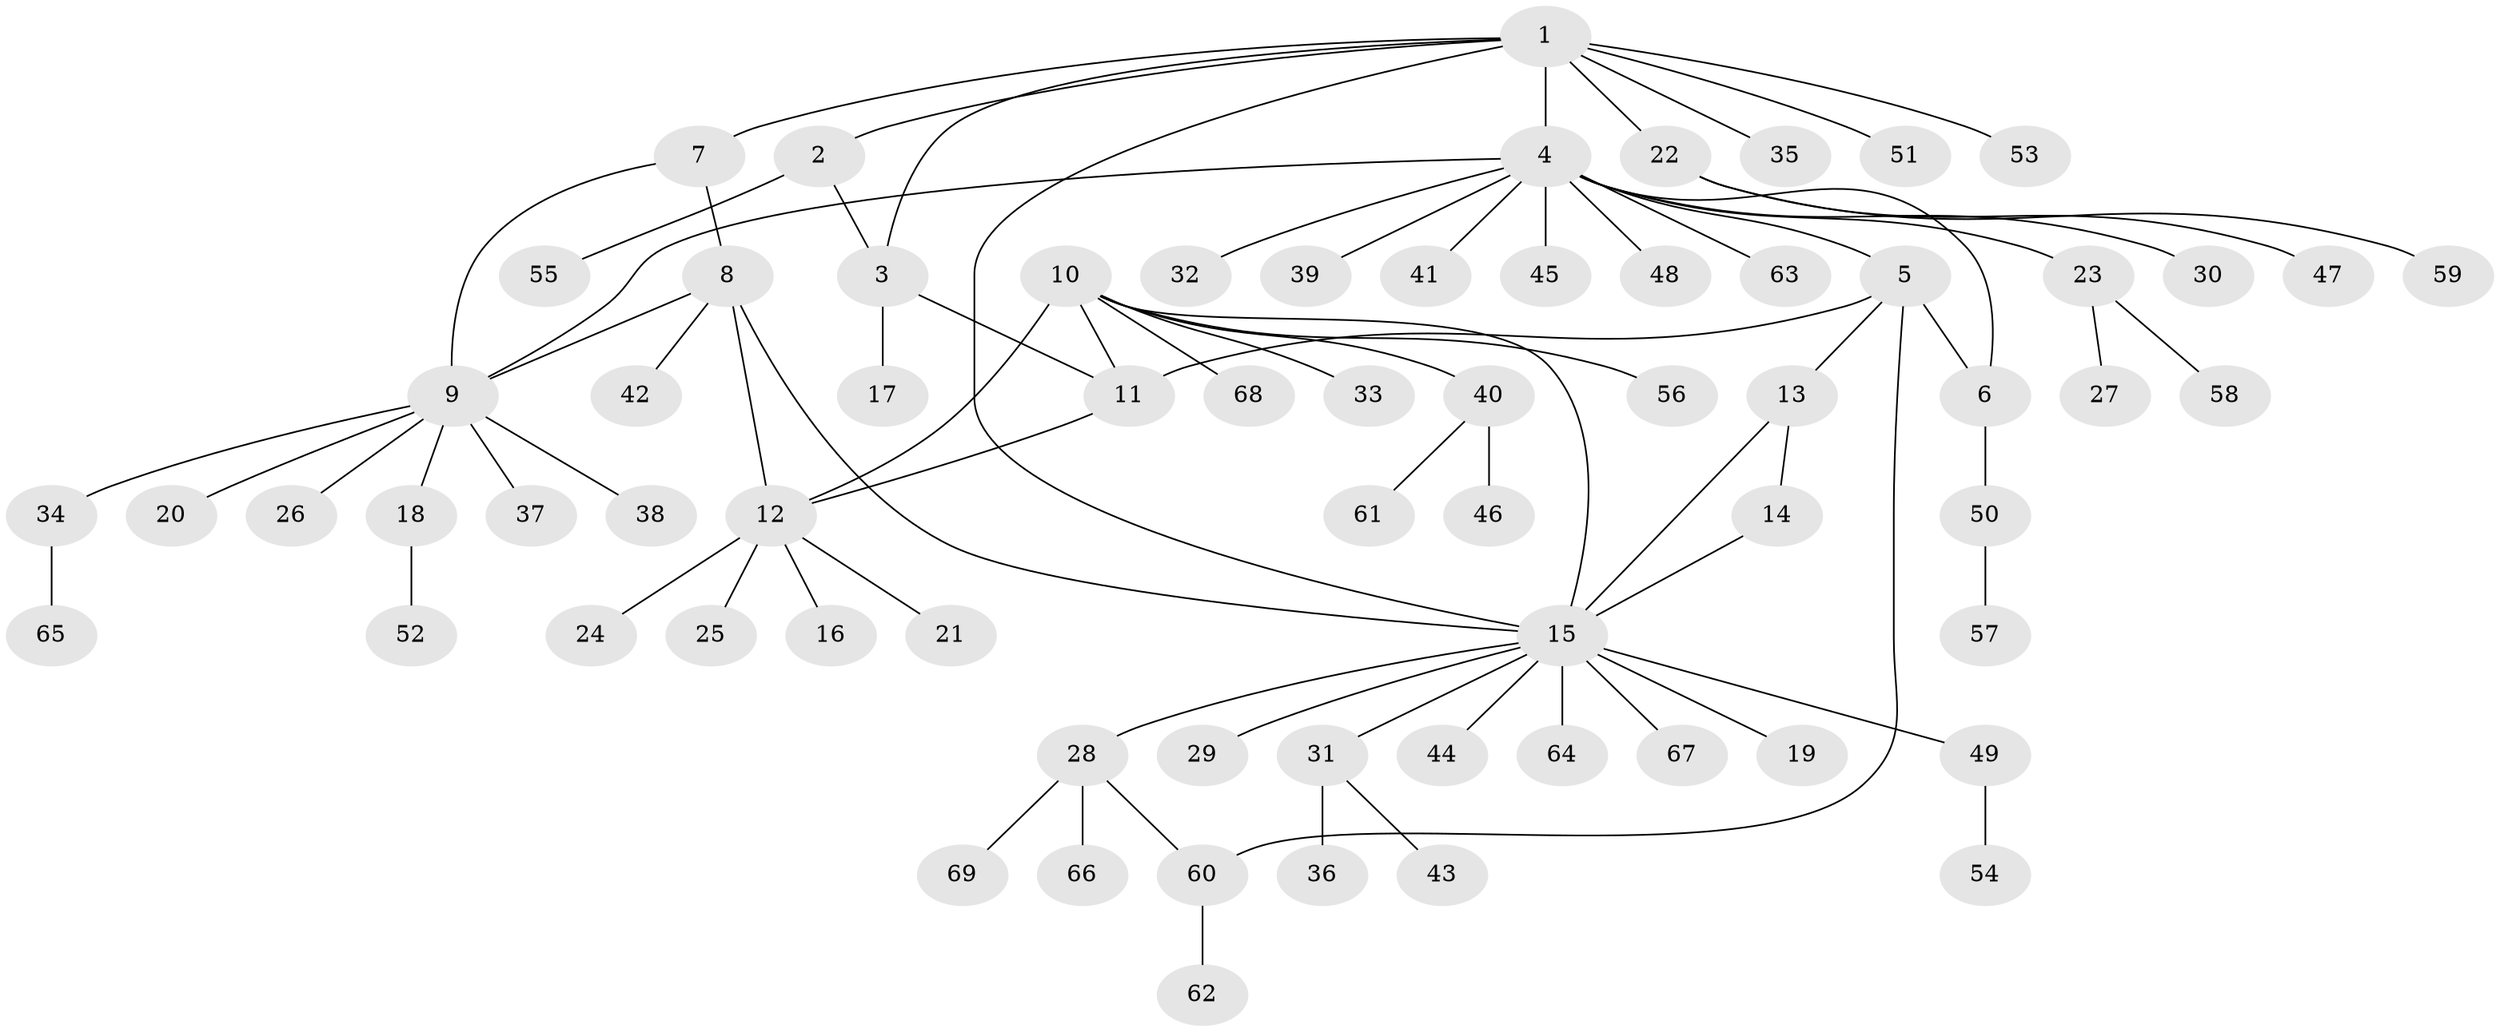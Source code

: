 // coarse degree distribution, {5: 0.09523809523809523, 2: 0.19047619047619047, 4: 0.23809523809523808, 3: 0.09523809523809523, 7: 0.047619047619047616, 1: 0.3333333333333333}
// Generated by graph-tools (version 1.1) at 2025/52/03/04/25 22:52:30]
// undirected, 69 vertices, 80 edges
graph export_dot {
  node [color=gray90,style=filled];
  1;
  2;
  3;
  4;
  5;
  6;
  7;
  8;
  9;
  10;
  11;
  12;
  13;
  14;
  15;
  16;
  17;
  18;
  19;
  20;
  21;
  22;
  23;
  24;
  25;
  26;
  27;
  28;
  29;
  30;
  31;
  32;
  33;
  34;
  35;
  36;
  37;
  38;
  39;
  40;
  41;
  42;
  43;
  44;
  45;
  46;
  47;
  48;
  49;
  50;
  51;
  52;
  53;
  54;
  55;
  56;
  57;
  58;
  59;
  60;
  61;
  62;
  63;
  64;
  65;
  66;
  67;
  68;
  69;
  1 -- 2;
  1 -- 3;
  1 -- 4;
  1 -- 7;
  1 -- 15;
  1 -- 22;
  1 -- 35;
  1 -- 51;
  1 -- 53;
  2 -- 3;
  2 -- 55;
  3 -- 11;
  3 -- 17;
  4 -- 5;
  4 -- 6;
  4 -- 9;
  4 -- 23;
  4 -- 30;
  4 -- 32;
  4 -- 39;
  4 -- 41;
  4 -- 45;
  4 -- 48;
  4 -- 63;
  5 -- 6;
  5 -- 11;
  5 -- 13;
  5 -- 60;
  6 -- 50;
  7 -- 8;
  7 -- 9;
  8 -- 9;
  8 -- 12;
  8 -- 15;
  8 -- 42;
  9 -- 18;
  9 -- 20;
  9 -- 26;
  9 -- 34;
  9 -- 37;
  9 -- 38;
  10 -- 11;
  10 -- 12;
  10 -- 15;
  10 -- 33;
  10 -- 40;
  10 -- 56;
  10 -- 68;
  11 -- 12;
  12 -- 16;
  12 -- 21;
  12 -- 24;
  12 -- 25;
  13 -- 14;
  13 -- 15;
  14 -- 15;
  15 -- 19;
  15 -- 28;
  15 -- 29;
  15 -- 31;
  15 -- 44;
  15 -- 49;
  15 -- 64;
  15 -- 67;
  18 -- 52;
  22 -- 47;
  22 -- 59;
  23 -- 27;
  23 -- 58;
  28 -- 60;
  28 -- 66;
  28 -- 69;
  31 -- 36;
  31 -- 43;
  34 -- 65;
  40 -- 46;
  40 -- 61;
  49 -- 54;
  50 -- 57;
  60 -- 62;
}
